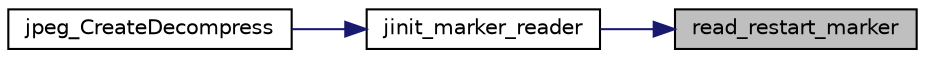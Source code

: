 digraph "read_restart_marker"
{
 // LATEX_PDF_SIZE
  bgcolor="transparent";
  edge [fontname="Helvetica",fontsize="10",labelfontname="Helvetica",labelfontsize="10"];
  node [fontname="Helvetica",fontsize="10",shape=record];
  rankdir="RL";
  Node138 [label="read_restart_marker",height=0.2,width=0.4,color="black", fillcolor="grey75", style="filled", fontcolor="black",tooltip=" "];
  Node138 -> Node139 [dir="back",color="midnightblue",fontsize="10",style="solid"];
  Node139 [label="jinit_marker_reader",height=0.2,width=0.4,color="black",URL="$jdmarker_8c.html#a8fa54cb03525a09cd2a6121496895072",tooltip=" "];
  Node139 -> Node140 [dir="back",color="midnightblue",fontsize="10",style="solid"];
  Node140 [label="jpeg_CreateDecompress",height=0.2,width=0.4,color="black",URL="$jdapimin_8c.html#a02b5c7eb58970a07cae85ffdcda9085d",tooltip=" "];
}
